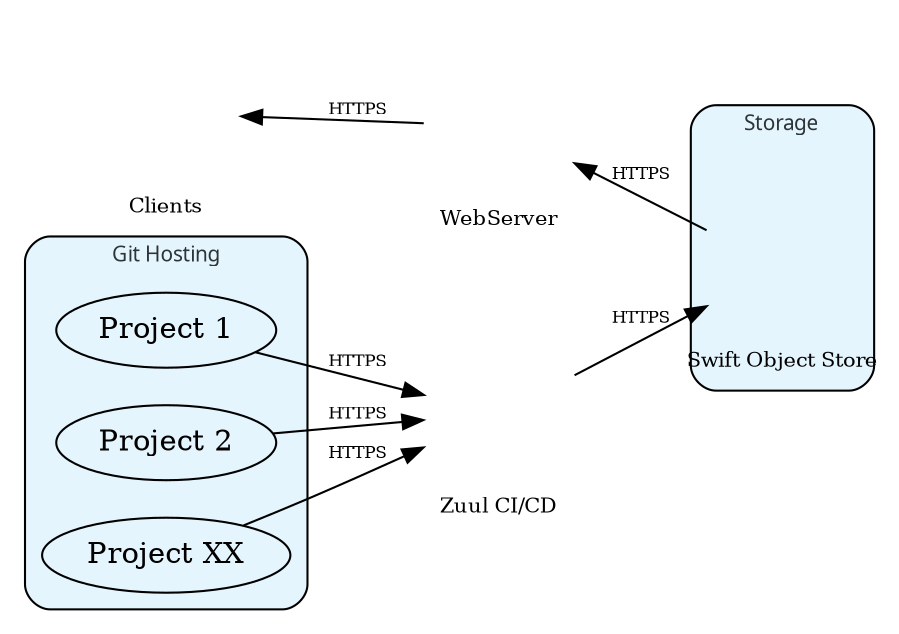graph "Documentation Portal Security diagram" {
	graph [bgcolor=transparent compound=true fontcolor="#2D3436" fontname="Sans-Serif" fontsize=10 rankdir=LR]
	node [fixedsize=false]
	edge [fontsize=8]
	user [label=Clients fixedsize=true fontsize=10 height=1.4 image="../_images/users.png" imagescale=true labelloc=b shape=none width=1]
	web [label=WebServer fixedsize=true fontsize=10 height=1.4 image="../_images/nginx.png" imagescale=true labelloc=b shape=none width=1]
	subgraph cluster_storage {
		graph [bgcolor="#E5F5FD" shape=box style=rounded]
		label=Storage
	    swift [label="Swift Object Store" fixedsize=true fontsize=10 height=1.4 image="../_images/swift.png" imagescale=true labelloc=b shape=none width=1]
	}
	
	subgraph cluster_git {
		graph [bgcolor="#E5F5FD" shape=box style=rounded]
		label="Git Hosting"
		github1 [label="Project 1"]
		github2 [label="Project 2"]
		github3 [label="Project XX"]
	}
	
	zuul [label="Zuul CI/CD" fixedsize=true fontsize=10 height=1.4 href="https://docs.otc-service.com/system-config/zuul.html" image="../_images/zuulci.png" imagescale=true labelloc=b shape=none width=1]

  	github1 -- zuul [label=HTTPS dir=forward]
	github2 -- zuul [label=HTTPS dir=forward]
	github3 -- zuul [label=HTTPS dir=forward]
	zuul -- swift [label=HTTPS dir=forward]
	web -- swift [label=HTTPS dir=back]
    user -- web [label=HTTPS dir=back]
}

